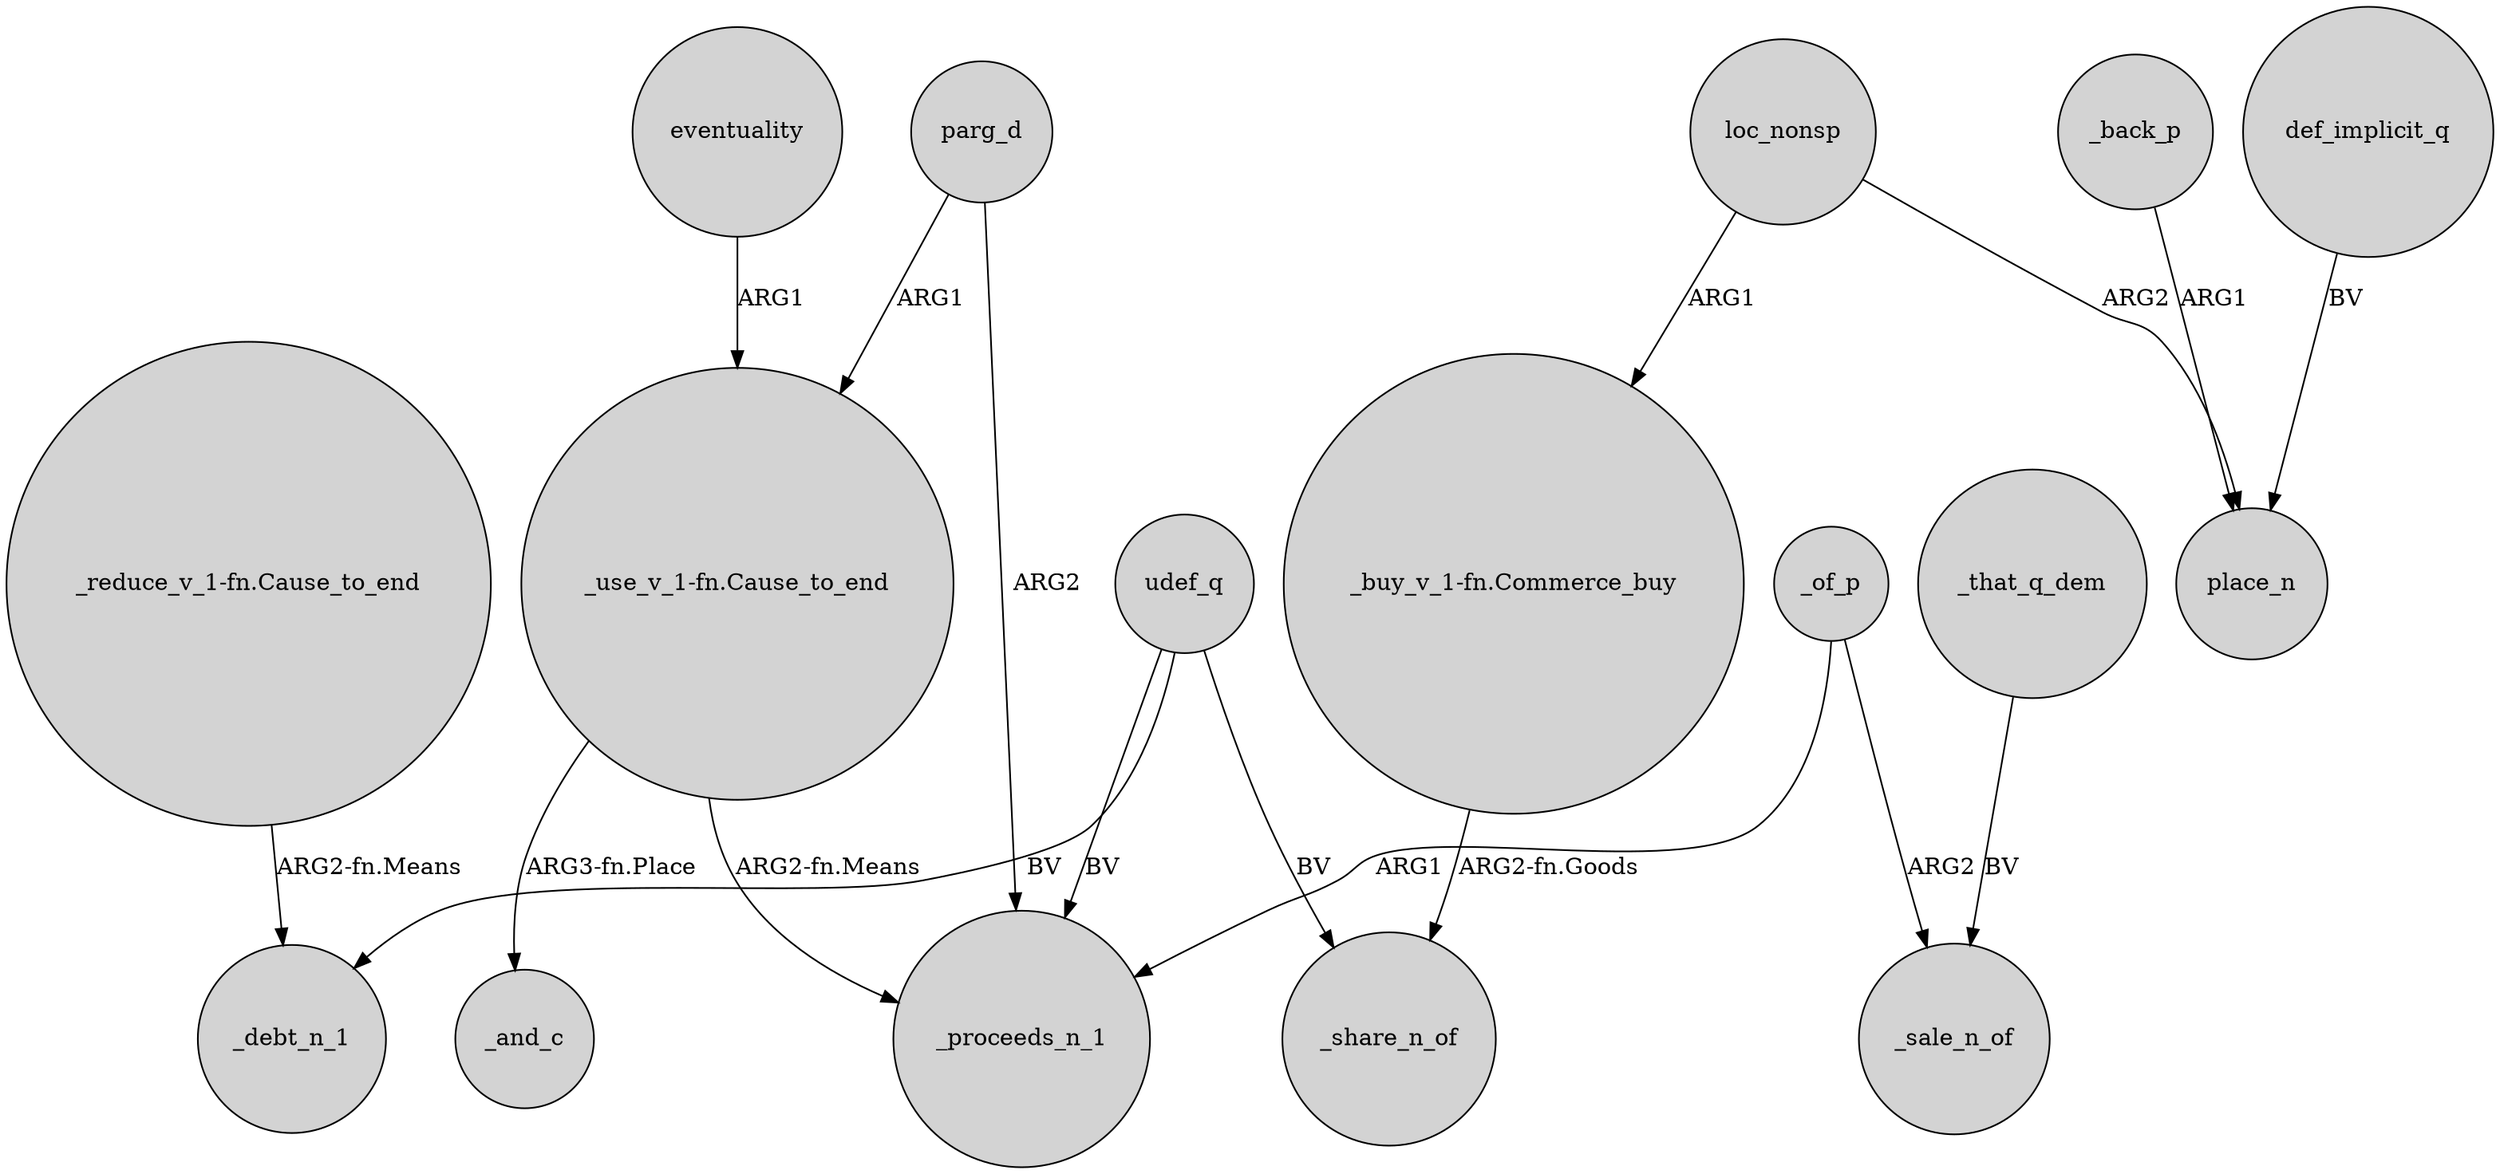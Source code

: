 digraph {
	node [shape=circle style=filled]
	udef_q -> _debt_n_1 [label=BV]
	loc_nonsp -> place_n [label=ARG2]
	"_use_v_1-fn.Cause_to_end" -> _and_c [label="ARG3-fn.Place"]
	parg_d -> "_use_v_1-fn.Cause_to_end" [label=ARG1]
	_back_p -> place_n [label=ARG1]
	parg_d -> _proceeds_n_1 [label=ARG2]
	_of_p -> _sale_n_of [label=ARG2]
	udef_q -> _proceeds_n_1 [label=BV]
	udef_q -> _share_n_of [label=BV]
	"_use_v_1-fn.Cause_to_end" -> _proceeds_n_1 [label="ARG2-fn.Means"]
	def_implicit_q -> place_n [label=BV]
	_that_q_dem -> _sale_n_of [label=BV]
	"_reduce_v_1-fn.Cause_to_end" -> _debt_n_1 [label="ARG2-fn.Means"]
	"_buy_v_1-fn.Commerce_buy" -> _share_n_of [label="ARG2-fn.Goods"]
	_of_p -> _proceeds_n_1 [label=ARG1]
	eventuality -> "_use_v_1-fn.Cause_to_end" [label=ARG1]
	loc_nonsp -> "_buy_v_1-fn.Commerce_buy" [label=ARG1]
}
